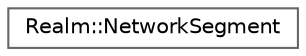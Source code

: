 digraph "Graphical Class Hierarchy"
{
 // LATEX_PDF_SIZE
  bgcolor="transparent";
  edge [fontname=Helvetica,fontsize=10,labelfontname=Helvetica,labelfontsize=10];
  node [fontname=Helvetica,fontsize=10,shape=box,height=0.2,width=0.4];
  rankdir="LR";
  Node0 [id="Node000000",label="Realm::NetworkSegment",height=0.2,width=0.4,color="grey40", fillcolor="white", style="filled",URL="$classRealm_1_1NetworkSegment.html",tooltip=" "];
}
